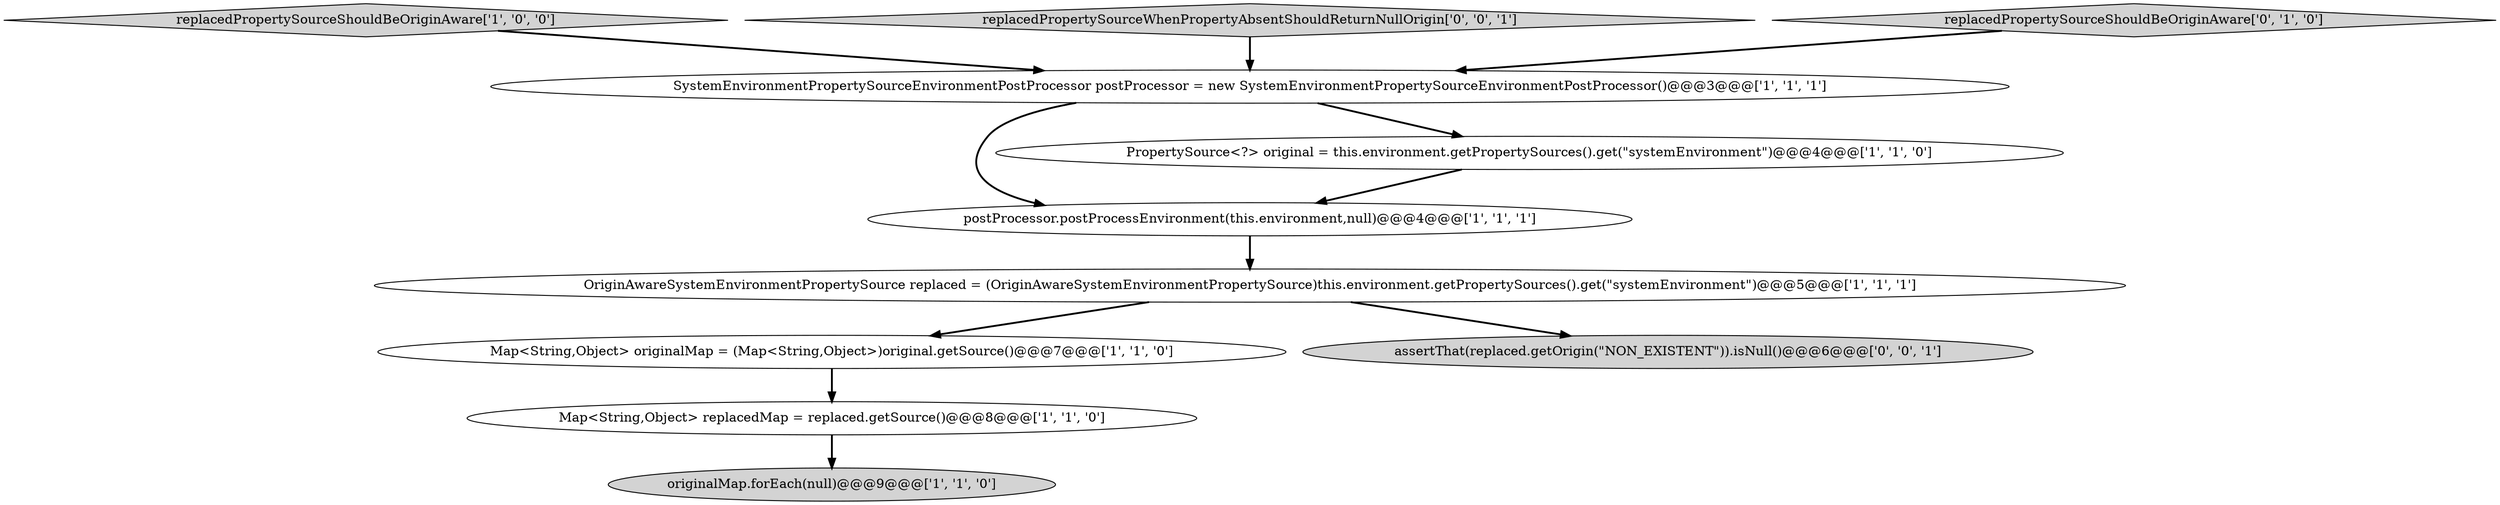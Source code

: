 digraph {
2 [style = filled, label = "postProcessor.postProcessEnvironment(this.environment,null)@@@4@@@['1', '1', '1']", fillcolor = white, shape = ellipse image = "AAA0AAABBB1BBB"];
1 [style = filled, label = "Map<String,Object> replacedMap = replaced.getSource()@@@8@@@['1', '1', '0']", fillcolor = white, shape = ellipse image = "AAA0AAABBB1BBB"];
3 [style = filled, label = "Map<String,Object> originalMap = (Map<String,Object>)original.getSource()@@@7@@@['1', '1', '0']", fillcolor = white, shape = ellipse image = "AAA0AAABBB1BBB"];
6 [style = filled, label = "OriginAwareSystemEnvironmentPropertySource replaced = (OriginAwareSystemEnvironmentPropertySource)this.environment.getPropertySources().get(\"systemEnvironment\")@@@5@@@['1', '1', '1']", fillcolor = white, shape = ellipse image = "AAA0AAABBB1BBB"];
4 [style = filled, label = "originalMap.forEach(null)@@@9@@@['1', '1', '0']", fillcolor = lightgray, shape = ellipse image = "AAA0AAABBB1BBB"];
10 [style = filled, label = "assertThat(replaced.getOrigin(\"NON_EXISTENT\")).isNull()@@@6@@@['0', '0', '1']", fillcolor = lightgray, shape = ellipse image = "AAA0AAABBB3BBB"];
5 [style = filled, label = "replacedPropertySourceShouldBeOriginAware['1', '0', '0']", fillcolor = lightgray, shape = diamond image = "AAA0AAABBB1BBB"];
9 [style = filled, label = "replacedPropertySourceWhenPropertyAbsentShouldReturnNullOrigin['0', '0', '1']", fillcolor = lightgray, shape = diamond image = "AAA0AAABBB3BBB"];
0 [style = filled, label = "SystemEnvironmentPropertySourceEnvironmentPostProcessor postProcessor = new SystemEnvironmentPropertySourceEnvironmentPostProcessor()@@@3@@@['1', '1', '1']", fillcolor = white, shape = ellipse image = "AAA0AAABBB1BBB"];
7 [style = filled, label = "PropertySource<?> original = this.environment.getPropertySources().get(\"systemEnvironment\")@@@4@@@['1', '1', '0']", fillcolor = white, shape = ellipse image = "AAA0AAABBB1BBB"];
8 [style = filled, label = "replacedPropertySourceShouldBeOriginAware['0', '1', '0']", fillcolor = lightgray, shape = diamond image = "AAA0AAABBB2BBB"];
8->0 [style = bold, label=""];
6->3 [style = bold, label=""];
1->4 [style = bold, label=""];
9->0 [style = bold, label=""];
3->1 [style = bold, label=""];
5->0 [style = bold, label=""];
7->2 [style = bold, label=""];
2->6 [style = bold, label=""];
6->10 [style = bold, label=""];
0->2 [style = bold, label=""];
0->7 [style = bold, label=""];
}
